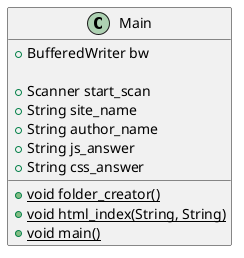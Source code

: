 @startuml
'https://plantuml.com/class-diagram

class Main

class Main {
    +BufferedWriter bw

    +Scanner start_scan
    +String site_name
    +String author_name
    +String js_answer
    +String css_answer
    {static} +void folder_creator()
    {static} +void html_index(String, String)
    {static} +void main()
}

@enduml